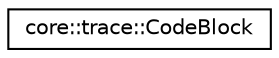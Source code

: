 digraph "Graphical Class Hierarchy"
{
 // LATEX_PDF_SIZE
  edge [fontname="Helvetica",fontsize="10",labelfontname="Helvetica",labelfontsize="10"];
  node [fontname="Helvetica",fontsize="10",shape=record];
  rankdir="LR";
  Node0 [label="core::trace::CodeBlock",height=0.2,width=0.4,color="black", fillcolor="white", style="filled",URL="$structcore_1_1trace_1_1CodeBlock.html",tooltip=" "];
}
